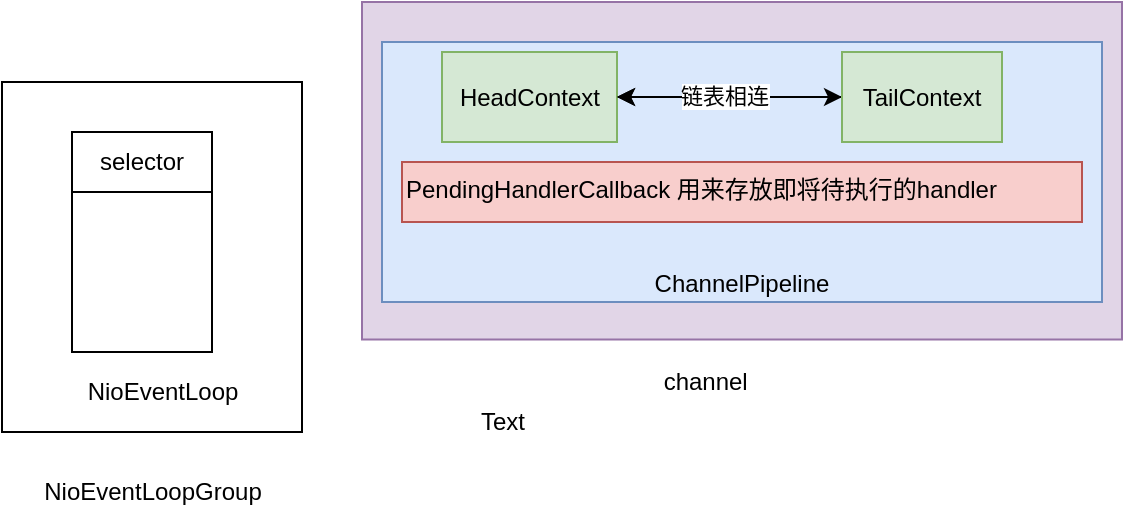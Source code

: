 <mxfile version="16.4.5" type="github" pages="3">
  <diagram id="KQZ5Qs5IoZicfJlLYItw" name="事件循环组">
    <mxGraphModel dx="2436" dy="436" grid="1" gridSize="10" guides="1" tooltips="1" connect="1" arrows="1" fold="1" page="1" pageScale="1" pageWidth="827" pageHeight="1169" math="0" shadow="0">
      <root>
        <mxCell id="0" />
        <mxCell id="1" parent="0" />
        <mxCell id="utRV1GQjZr4-50G3TJlX-1" value="" style="rounded=0;whiteSpace=wrap;html=1;fillColor=#e1d5e7;strokeColor=#9673a6;" parent="1" vertex="1">
          <mxGeometry x="-1340" y="70" width="380" height="168.75" as="geometry" />
        </mxCell>
        <mxCell id="utRV1GQjZr4-50G3TJlX-2" value="ChannelPipeline" style="rounded=0;whiteSpace=wrap;html=1;fillColor=#dae8fc;strokeColor=#6c8ebf;verticalAlign=bottom;" parent="1" vertex="1">
          <mxGeometry x="-1330" y="90" width="360" height="130" as="geometry" />
        </mxCell>
        <mxCell id="utRV1GQjZr4-50G3TJlX-3" value="" style="rounded=0;whiteSpace=wrap;html=1;" parent="1" vertex="1">
          <mxGeometry x="-1520" y="110" width="150" height="175" as="geometry" />
        </mxCell>
        <mxCell id="utRV1GQjZr4-50G3TJlX-4" value="NioEventLoopGroup" style="text;html=1;align=center;verticalAlign=middle;resizable=0;points=[];autosize=1;strokeColor=none;fillColor=none;" parent="1" vertex="1">
          <mxGeometry x="-1505" y="305" width="120" height="20" as="geometry" />
        </mxCell>
        <mxCell id="utRV1GQjZr4-50G3TJlX-5" value="" style="rounded=0;whiteSpace=wrap;html=1;" parent="1" vertex="1">
          <mxGeometry x="-1485" y="135" width="70" height="110" as="geometry" />
        </mxCell>
        <mxCell id="utRV1GQjZr4-50G3TJlX-6" value="NioEventLoop" style="text;html=1;align=center;verticalAlign=middle;resizable=0;points=[];autosize=1;strokeColor=none;fillColor=none;" parent="1" vertex="1">
          <mxGeometry x="-1485" y="255" width="90" height="20" as="geometry" />
        </mxCell>
        <mxCell id="utRV1GQjZr4-50G3TJlX-7" value="selector" style="rounded=0;whiteSpace=wrap;html=1;" parent="1" vertex="1">
          <mxGeometry x="-1485" y="135" width="70" height="30" as="geometry" />
        </mxCell>
        <mxCell id="utRV1GQjZr4-50G3TJlX-8" value="channel&amp;nbsp;" style="text;html=1;align=center;verticalAlign=middle;resizable=0;points=[];autosize=1;strokeColor=none;fillColor=none;" parent="1" vertex="1">
          <mxGeometry x="-1197.5" y="250" width="60" height="20" as="geometry" />
        </mxCell>
        <mxCell id="utRV1GQjZr4-50G3TJlX-9" value="" style="edgeStyle=orthogonalEdgeStyle;rounded=0;orthogonalLoop=1;jettySize=auto;html=1;" parent="1" source="utRV1GQjZr4-50G3TJlX-10" target="utRV1GQjZr4-50G3TJlX-14" edge="1">
          <mxGeometry relative="1" as="geometry" />
        </mxCell>
        <mxCell id="utRV1GQjZr4-50G3TJlX-10" value="HeadContext" style="rounded=0;whiteSpace=wrap;html=1;fillColor=#d5e8d4;strokeColor=#82b366;" parent="1" vertex="1">
          <mxGeometry x="-1300" y="95" width="87.5" height="45" as="geometry" />
        </mxCell>
        <mxCell id="utRV1GQjZr4-50G3TJlX-11" value="" style="edgeStyle=orthogonalEdgeStyle;rounded=0;orthogonalLoop=1;jettySize=auto;html=1;" parent="1" source="utRV1GQjZr4-50G3TJlX-14" target="utRV1GQjZr4-50G3TJlX-10" edge="1">
          <mxGeometry relative="1" as="geometry" />
        </mxCell>
        <mxCell id="utRV1GQjZr4-50G3TJlX-12" value="" style="edgeStyle=orthogonalEdgeStyle;rounded=0;orthogonalLoop=1;jettySize=auto;html=1;" parent="1" source="utRV1GQjZr4-50G3TJlX-14" target="utRV1GQjZr4-50G3TJlX-10" edge="1">
          <mxGeometry relative="1" as="geometry" />
        </mxCell>
        <mxCell id="utRV1GQjZr4-50G3TJlX-13" value="链表相连" style="edgeLabel;html=1;align=center;verticalAlign=middle;resizable=0;points=[];" parent="utRV1GQjZr4-50G3TJlX-12" vertex="1" connectable="0">
          <mxGeometry x="0.045" y="-1" relative="1" as="geometry">
            <mxPoint as="offset" />
          </mxGeometry>
        </mxCell>
        <mxCell id="utRV1GQjZr4-50G3TJlX-14" value="TailContext" style="rounded=0;whiteSpace=wrap;html=1;fillColor=#d5e8d4;strokeColor=#82b366;" parent="1" vertex="1">
          <mxGeometry x="-1100" y="95" width="80" height="45" as="geometry" />
        </mxCell>
        <mxCell id="utRV1GQjZr4-50G3TJlX-15" value="Text" style="text;html=1;align=center;verticalAlign=middle;resizable=0;points=[];autosize=1;strokeColor=none;fillColor=none;" parent="1" vertex="1">
          <mxGeometry x="-1290" y="270" width="40" height="20" as="geometry" />
        </mxCell>
        <mxCell id="utRV1GQjZr4-50G3TJlX-16" value="PendingHandlerCallback 用来存放即将待执行的handler" style="text;whiteSpace=wrap;html=1;fillColor=#f8cecc;strokeColor=#b85450;" parent="1" vertex="1">
          <mxGeometry x="-1320" y="150" width="340" height="30" as="geometry" />
        </mxCell>
      </root>
    </mxGraphModel>
  </diagram>
  <diagram id="FVYTaY-tCSLW0QCjrSNy" name="内存池">
    <mxGraphModel dx="5584" dy="4393" grid="1" gridSize="10" guides="1" tooltips="1" connect="1" arrows="1" fold="1" page="1" pageScale="1" pageWidth="827" pageHeight="1169" math="0" shadow="0">
      <root>
        <mxCell id="6sImlAcWgSunht35IepV-0" />
        <mxCell id="6sImlAcWgSunht35IepV-1" parent="6sImlAcWgSunht35IepV-0" />
        <mxCell id="6sImlAcWgSunht35IepV-2" style="edgeStyle=orthogonalEdgeStyle;rounded=0;orthogonalLoop=1;jettySize=auto;html=1;" parent="6sImlAcWgSunht35IepV-1" source="6sImlAcWgSunht35IepV-3" target="6sImlAcWgSunht35IepV-5" edge="1">
          <mxGeometry relative="1" as="geometry" />
        </mxCell>
        <mxCell id="6sImlAcWgSunht35IepV-3" value="1024KB" style="rounded=0;whiteSpace=wrap;html=1;fillColor=#e1d5e7;strokeColor=#9673a6;" parent="6sImlAcWgSunht35IepV-1" vertex="1">
          <mxGeometry x="-170" y="-860" width="180" height="70" as="geometry" />
        </mxCell>
        <mxCell id="6sImlAcWgSunht35IepV-4" style="edgeStyle=orthogonalEdgeStyle;rounded=0;orthogonalLoop=1;jettySize=auto;html=1;" parent="6sImlAcWgSunht35IepV-1" source="6sImlAcWgSunht35IepV-5" target="6sImlAcWgSunht35IepV-7" edge="1">
          <mxGeometry relative="1" as="geometry" />
        </mxCell>
        <mxCell id="6sImlAcWgSunht35IepV-5" value="512KB" style="rounded=0;whiteSpace=wrap;html=1;fillColor=#e1d5e7;strokeColor=#9673a6;" parent="6sImlAcWgSunht35IepV-1" vertex="1">
          <mxGeometry x="-230" y="-720" width="150" height="70" as="geometry" />
        </mxCell>
        <mxCell id="6sImlAcWgSunht35IepV-6" style="edgeStyle=orthogonalEdgeStyle;rounded=0;orthogonalLoop=1;jettySize=auto;html=1;entryX=0.5;entryY=0;entryDx=0;entryDy=0;" parent="6sImlAcWgSunht35IepV-1" source="6sImlAcWgSunht35IepV-7" target="6sImlAcWgSunht35IepV-9" edge="1">
          <mxGeometry relative="1" as="geometry" />
        </mxCell>
        <mxCell id="6sImlAcWgSunht35IepV-7" value="256KB" style="rounded=0;whiteSpace=wrap;html=1;fillColor=#e1d5e7;strokeColor=#9673a6;" parent="6sImlAcWgSunht35IepV-1" vertex="1">
          <mxGeometry x="-250" y="-580" width="150" height="70" as="geometry" />
        </mxCell>
        <mxCell id="6sImlAcWgSunht35IepV-8" style="edgeStyle=orthogonalEdgeStyle;rounded=0;orthogonalLoop=1;jettySize=auto;html=1;" parent="6sImlAcWgSunht35IepV-1" source="6sImlAcWgSunht35IepV-9" target="6sImlAcWgSunht35IepV-11" edge="1">
          <mxGeometry relative="1" as="geometry" />
        </mxCell>
        <mxCell id="6sImlAcWgSunht35IepV-9" value="128KB" style="rounded=0;whiteSpace=wrap;html=1;fillColor=#e1d5e7;strokeColor=#9673a6;" parent="6sImlAcWgSunht35IepV-1" vertex="1">
          <mxGeometry x="-294" y="-430" width="146" height="70" as="geometry" />
        </mxCell>
        <mxCell id="6sImlAcWgSunht35IepV-10" style="edgeStyle=orthogonalEdgeStyle;rounded=0;orthogonalLoop=1;jettySize=auto;html=1;entryX=0.5;entryY=0;entryDx=0;entryDy=0;" parent="6sImlAcWgSunht35IepV-1" source="6sImlAcWgSunht35IepV-11" target="6sImlAcWgSunht35IepV-13" edge="1">
          <mxGeometry relative="1" as="geometry" />
        </mxCell>
        <mxCell id="6sImlAcWgSunht35IepV-11" value="64KB" style="rounded=0;whiteSpace=wrap;html=1;fillColor=#e1d5e7;strokeColor=#9673a6;" parent="6sImlAcWgSunht35IepV-1" vertex="1">
          <mxGeometry x="-374" y="-270" width="140" height="70" as="geometry" />
        </mxCell>
        <mxCell id="6sImlAcWgSunht35IepV-12" style="edgeStyle=orthogonalEdgeStyle;rounded=0;orthogonalLoop=1;jettySize=auto;html=1;entryX=0.5;entryY=0;entryDx=0;entryDy=0;" parent="6sImlAcWgSunht35IepV-1" source="6sImlAcWgSunht35IepV-13" target="6sImlAcWgSunht35IepV-15" edge="1">
          <mxGeometry relative="1" as="geometry" />
        </mxCell>
        <mxCell id="6sImlAcWgSunht35IepV-13" value="32KB" style="rounded=0;whiteSpace=wrap;html=1;fillColor=#e1d5e7;strokeColor=#9673a6;" parent="6sImlAcWgSunht35IepV-1" vertex="1">
          <mxGeometry x="-450" y="-110" width="140" height="70" as="geometry" />
        </mxCell>
        <mxCell id="6sImlAcWgSunht35IepV-14" style="edgeStyle=orthogonalEdgeStyle;rounded=0;orthogonalLoop=1;jettySize=auto;html=1;entryX=0.5;entryY=0;entryDx=0;entryDy=0;" parent="6sImlAcWgSunht35IepV-1" source="6sImlAcWgSunht35IepV-15" target="6sImlAcWgSunht35IepV-16" edge="1">
          <mxGeometry relative="1" as="geometry" />
        </mxCell>
        <mxCell id="6sImlAcWgSunht35IepV-15" value="16KB" style="rounded=0;whiteSpace=wrap;html=1;fillColor=#e1d5e7;strokeColor=#9673a6;" parent="6sImlAcWgSunht35IepV-1" vertex="1">
          <mxGeometry x="-540" y="50" width="130" height="70" as="geometry" />
        </mxCell>
        <mxCell id="6sImlAcWgSunht35IepV-16" value="8KB &lt;br&gt;（8096 byte）" style="rounded=0;whiteSpace=wrap;html=1;fillColor=#e1d5e7;strokeColor=#9673a6;" parent="6sImlAcWgSunht35IepV-1" vertex="1">
          <mxGeometry x="-650" y="210" width="130" height="70" as="geometry" />
        </mxCell>
        <mxCell id="6sImlAcWgSunht35IepV-17" value="PoolArena" style="swimlane;fontStyle=0;childLayout=stackLayout;horizontal=1;startSize=26;fillColor=#d5e8d4;horizontalStack=0;resizeParent=1;resizeParentMax=0;resizeLast=0;collapsible=1;marginBottom=0;strokeColor=#82b366;" parent="6sImlAcWgSunht35IepV-1" vertex="1">
          <mxGeometry x="-430" y="1520" width="410" height="240" as="geometry" />
        </mxCell>
        <mxCell id="6sImlAcWgSunht35IepV-18" value="+ PoolSubpage&lt;T&gt;[] tinySubpagePools.  数组大小为32" style="text;strokeColor=#6c8ebf;fillColor=#dae8fc;align=left;verticalAlign=top;spacingLeft=4;spacingRight=4;overflow=hidden;rotatable=0;points=[[0,0.5],[1,0.5]];portConstraint=eastwest;" parent="6sImlAcWgSunht35IepV-17" vertex="1">
          <mxGeometry y="26" width="410" height="32" as="geometry" />
        </mxCell>
        <mxCell id="6sImlAcWgSunht35IepV-19" value="+ PoolSubpage&lt;T&gt;[] smallSubpagePools。数组大小为 4 " style="text;strokeColor=#6c8ebf;fillColor=#dae8fc;align=left;verticalAlign=top;spacingLeft=4;spacingRight=4;overflow=hidden;rotatable=0;points=[[0,0.5],[1,0.5]];portConstraint=eastwest;" parent="6sImlAcWgSunht35IepV-17" vertex="1">
          <mxGeometry y="58" width="410" height="26" as="geometry" />
        </mxCell>
        <mxCell id="6sImlAcWgSunht35IepV-20" value="+ PoolChunkList&lt;T&gt; q100" style="text;strokeColor=#9673a6;fillColor=#e1d5e7;align=left;verticalAlign=top;spacingLeft=4;spacingRight=4;overflow=hidden;rotatable=0;points=[[0,0.5],[1,0.5]];portConstraint=eastwest;" parent="6sImlAcWgSunht35IepV-17" vertex="1">
          <mxGeometry y="84" width="410" height="26" as="geometry" />
        </mxCell>
        <mxCell id="6sImlAcWgSunht35IepV-21" value="+ PoolChunkList&lt;T&gt; q075" style="text;strokeColor=#9673a6;fillColor=#e1d5e7;align=left;verticalAlign=top;spacingLeft=4;spacingRight=4;overflow=hidden;rotatable=0;points=[[0,0.5],[1,0.5]];portConstraint=eastwest;" parent="6sImlAcWgSunht35IepV-17" vertex="1">
          <mxGeometry y="110" width="410" height="26" as="geometry" />
        </mxCell>
        <mxCell id="6sImlAcWgSunht35IepV-22" value="+ PoolChunkList&lt;T&gt; q050" style="text;strokeColor=#9673a6;fillColor=#e1d5e7;align=left;verticalAlign=top;spacingLeft=4;spacingRight=4;overflow=hidden;rotatable=0;points=[[0,0.5],[1,0.5]];portConstraint=eastwest;" parent="6sImlAcWgSunht35IepV-17" vertex="1">
          <mxGeometry y="136" width="410" height="26" as="geometry" />
        </mxCell>
        <mxCell id="6sImlAcWgSunht35IepV-23" value="+ PoolChunkList&lt;T&gt; q025" style="text;strokeColor=#9673a6;fillColor=#e1d5e7;align=left;verticalAlign=top;spacingLeft=4;spacingRight=4;overflow=hidden;rotatable=0;points=[[0,0.5],[1,0.5]];portConstraint=eastwest;" parent="6sImlAcWgSunht35IepV-17" vertex="1">
          <mxGeometry y="162" width="410" height="26" as="geometry" />
        </mxCell>
        <mxCell id="6sImlAcWgSunht35IepV-24" value="+ PoolChunkList&lt;T&gt; q00" style="text;strokeColor=#9673a6;fillColor=#e1d5e7;align=left;verticalAlign=top;spacingLeft=4;spacingRight=4;overflow=hidden;rotatable=0;points=[[0,0.5],[1,0.5]];portConstraint=eastwest;" parent="6sImlAcWgSunht35IepV-17" vertex="1">
          <mxGeometry y="188" width="410" height="26" as="geometry" />
        </mxCell>
        <mxCell id="6sImlAcWgSunht35IepV-25" value="+ PoolChunkList&lt;T&gt; qinit" style="text;strokeColor=#9673a6;fillColor=#e1d5e7;align=left;verticalAlign=top;spacingLeft=4;spacingRight=4;overflow=hidden;rotatable=0;points=[[0,0.5],[1,0.5]];portConstraint=eastwest;" parent="6sImlAcWgSunht35IepV-17" vertex="1">
          <mxGeometry y="214" width="410" height="26" as="geometry" />
        </mxCell>
        <mxCell id="6sImlAcWgSunht35IepV-26" value="PoolSubpage" style="swimlane;fontStyle=0;childLayout=stackLayout;horizontal=1;startSize=26;fillColor=#e1d5e7;horizontalStack=0;resizeParent=1;resizeParentMax=0;resizeLast=0;collapsible=1;marginBottom=0;strokeColor=#9673a6;" parent="6sImlAcWgSunht35IepV-1" vertex="1">
          <mxGeometry x="100" y="1468" width="410" height="52" as="geometry" />
        </mxCell>
        <mxCell id="6sImlAcWgSunht35IepV-27" value="+ field: type" style="text;strokeColor=none;fillColor=none;align=left;verticalAlign=top;spacingLeft=4;spacingRight=4;overflow=hidden;rotatable=0;points=[[0,0.5],[1,0.5]];portConstraint=eastwest;" parent="6sImlAcWgSunht35IepV-26" vertex="1">
          <mxGeometry y="26" width="410" height="26" as="geometry" />
        </mxCell>
        <mxCell id="6sImlAcWgSunht35IepV-28" value="PoolThreadCache" style="swimlane;fontStyle=0;childLayout=stackLayout;horizontal=1;startSize=26;fillColor=#d5e8d4;horizontalStack=0;resizeParent=1;resizeParentMax=0;resizeLast=0;collapsible=1;marginBottom=0;strokeColor=#82b366;" parent="6sImlAcWgSunht35IepV-1" vertex="1">
          <mxGeometry x="-426" y="2060" width="410" height="136" as="geometry">
            <mxRectangle x="-374" y="1840" width="130" height="26" as="alternateBounds" />
          </mxGeometry>
        </mxCell>
        <mxCell id="6sImlAcWgSunht35IepV-29" value="+ PoolArena&lt;byte[]&gt; arena" style="text;strokeColor=#9673a6;fillColor=#e1d5e7;align=left;verticalAlign=top;spacingLeft=4;spacingRight=4;overflow=hidden;rotatable=0;points=[[0,0.5],[1,0.5]];portConstraint=eastwest;" parent="6sImlAcWgSunht35IepV-28" vertex="1">
          <mxGeometry y="26" width="410" height="32" as="geometry" />
        </mxCell>
        <mxCell id="6sImlAcWgSunht35IepV-30" value="+ MemoryRegionCache&lt;byte[]&gt;[] tinySubPageHeapCaches。32个 " style="text;strokeColor=#9673a6;fillColor=#e1d5e7;align=left;verticalAlign=top;spacingLeft=4;spacingRight=4;overflow=hidden;rotatable=0;points=[[0,0.5],[1,0.5]];portConstraint=eastwest;" parent="6sImlAcWgSunht35IepV-28" vertex="1">
          <mxGeometry y="58" width="410" height="26" as="geometry" />
        </mxCell>
        <mxCell id="6sImlAcWgSunht35IepV-31" value="+ MemoryRegionCache&lt;byte[]&gt;[] smallSubPageHeapCaches" style="text;strokeColor=#9673a6;fillColor=#e1d5e7;align=left;verticalAlign=top;spacingLeft=4;spacingRight=4;overflow=hidden;rotatable=0;points=[[0,0.5],[1,0.5]];portConstraint=eastwest;" parent="6sImlAcWgSunht35IepV-28" vertex="1">
          <mxGeometry y="84" width="410" height="26" as="geometry" />
        </mxCell>
        <mxCell id="6sImlAcWgSunht35IepV-32" value="+ MemoryRegionCache&lt;byte[]&gt;[] normalHeapCaches  每个8KB，有3个" style="text;strokeColor=#9673a6;fillColor=#e1d5e7;align=left;verticalAlign=top;spacingLeft=4;spacingRight=4;overflow=hidden;rotatable=0;points=[[0,0.5],[1,0.5]];portConstraint=eastwest;" parent="6sImlAcWgSunht35IepV-28" vertex="1">
          <mxGeometry y="110" width="410" height="26" as="geometry" />
        </mxCell>
        <mxCell id="6sImlAcWgSunht35IepV-33" style="edgeStyle=orthogonalEdgeStyle;rounded=0;orthogonalLoop=1;jettySize=auto;html=1;entryX=0.002;entryY=0.12;entryDx=0;entryDy=0;entryPerimeter=0;" parent="6sImlAcWgSunht35IepV-1" source="6sImlAcWgSunht35IepV-18" target="6sImlAcWgSunht35IepV-26" edge="1">
          <mxGeometry relative="1" as="geometry" />
        </mxCell>
        <mxCell id="6sImlAcWgSunht35IepV-34" value="PoolChunk" style="swimlane;fontStyle=0;childLayout=stackLayout;horizontal=1;startSize=26;fillColor=#f8cecc;horizontalStack=0;resizeParent=1;resizeParentMax=0;resizeLast=0;collapsible=1;marginBottom=0;strokeColor=#b85450;" parent="6sImlAcWgSunht35IepV-1" vertex="1">
          <mxGeometry x="110" y="1910" width="474" height="278" as="geometry">
            <mxRectangle x="-374" y="1840" width="130" height="26" as="alternateBounds" />
          </mxGeometry>
        </mxCell>
        <mxCell id="6sImlAcWgSunht35IepV-35" value="+ final T memory ： &#xa;实际的内存。如果是堆外内存，T 为 long；如果是堆内内存，T 为 byte[]" style="text;strokeColor=#d79b00;fillColor=#ffe6cc;align=left;verticalAlign=top;spacingLeft=4;spacingRight=4;overflow=hidden;rotatable=0;points=[[0,0.5],[1,0.5]];portConstraint=eastwest;" parent="6sImlAcWgSunht35IepV-34" vertex="1">
          <mxGeometry y="26" width="474" height="44" as="geometry" />
        </mxCell>
        <mxCell id="6sImlAcWgSunht35IepV-36" value="+ private final byte[] memoryMap;； &#xa;初始化为chunk中二叉树中每个8kb的节点所在的深度.&#xa;如果i的其中一个子节点被分配了，则该memoryMap[i] +=1;&#xa;如果i的两个子节点都被分配了，则memoryMap[i] +=2&#xa;" style="text;strokeColor=#d79b00;fillColor=#ffe6cc;align=left;verticalAlign=top;spacingLeft=4;spacingRight=4;overflow=hidden;rotatable=0;points=[[0,0.5],[1,0.5]];portConstraint=eastwest;" parent="6sImlAcWgSunht35IepV-34" vertex="1">
          <mxGeometry y="70" width="474" height="80" as="geometry" />
        </mxCell>
        <mxCell id="6sImlAcWgSunht35IepV-37" value="+ private final byte[] depthMap;   记录是chunk中二叉树中每个8kb的节点所在的深度" style="text;strokeColor=#d79b00;fillColor=#ffe6cc;align=left;verticalAlign=top;spacingLeft=4;spacingRight=4;overflow=hidden;rotatable=0;points=[[0,0.5],[1,0.5]];portConstraint=eastwest;" parent="6sImlAcWgSunht35IepV-34" vertex="1">
          <mxGeometry y="150" width="474" height="26" as="geometry" />
        </mxCell>
        <mxCell id="6sImlAcWgSunht35IepV-38" value="+ private final int maxSubpageAllocs = 2048&#xa;一个16M的chunk可以分割成多少个8KB" style="text;strokeColor=#d79b00;fillColor=#ffe6cc;align=left;verticalAlign=top;spacingLeft=4;spacingRight=4;overflow=hidden;rotatable=0;points=[[0,0.5],[1,0.5]];portConstraint=eastwest;" parent="6sImlAcWgSunht35IepV-34" vertex="1">
          <mxGeometry y="176" width="474" height="44" as="geometry" />
        </mxCell>
        <mxCell id="6sImlAcWgSunht35IepV-39" value="+ private final PoolSubpage&lt;T&gt;[] subpage：指的是叶子结点的8KB的2048个节点" style="text;strokeColor=#d79b00;fillColor=#ffe6cc;align=left;verticalAlign=top;spacingLeft=4;spacingRight=4;overflow=hidden;rotatable=0;points=[[0,0.5],[1,0.5]];portConstraint=eastwest;" parent="6sImlAcWgSunht35IepV-34" vertex="1">
          <mxGeometry y="220" width="474" height="58" as="geometry" />
        </mxCell>
        <mxCell id="6sImlAcWgSunht35IepV-40" style="edgeStyle=orthogonalEdgeStyle;rounded=0;orthogonalLoop=1;jettySize=auto;html=1;" parent="6sImlAcWgSunht35IepV-1" source="6sImlAcWgSunht35IepV-41" target="6sImlAcWgSunht35IepV-3" edge="1">
          <mxGeometry relative="1" as="geometry" />
        </mxCell>
        <mxCell id="6sImlAcWgSunht35IepV-41" value="2048KB" style="rounded=0;whiteSpace=wrap;html=1;fillColor=#e1d5e7;strokeColor=#9673a6;" parent="6sImlAcWgSunht35IepV-1" vertex="1">
          <mxGeometry x="-80" y="-1020" width="234" height="70" as="geometry" />
        </mxCell>
        <mxCell id="6sImlAcWgSunht35IepV-42" value="netty申请的占用的总大小" style="text;html=1;align=center;verticalAlign=middle;resizable=0;points=[];autosize=1;strokeColor=none;fillColor=none;" parent="6sImlAcWgSunht35IepV-1" vertex="1">
          <mxGeometry x="-114" y="-1432.5" width="150" height="20" as="geometry" />
        </mxCell>
        <mxCell id="6sImlAcWgSunht35IepV-43" value="defaultPageSize" style="text;html=1;align=center;verticalAlign=middle;resizable=0;points=[];autosize=1;strokeColor=none;fillColor=none;" parent="6sImlAcWgSunht35IepV-1" vertex="1">
          <mxGeometry x="-820" y="235" width="100" height="20" as="geometry" />
        </mxCell>
        <mxCell id="6sImlAcWgSunht35IepV-44" value="1" style="shape=step;perimeter=stepPerimeter;whiteSpace=wrap;html=1;fixedSize=1;" parent="6sImlAcWgSunht35IepV-1" vertex="1">
          <mxGeometry x="-1000" y="70" width="140" height="30" as="geometry" />
        </mxCell>
        <mxCell id="6sImlAcWgSunht35IepV-45" value="2" style="shape=step;perimeter=stepPerimeter;whiteSpace=wrap;html=1;fixedSize=1;" parent="6sImlAcWgSunht35IepV-1" vertex="1">
          <mxGeometry x="-995" y="-120" width="140" height="30" as="geometry" />
        </mxCell>
        <mxCell id="6sImlAcWgSunht35IepV-46" value="3" style="shape=step;perimeter=stepPerimeter;whiteSpace=wrap;html=1;fixedSize=1;" parent="6sImlAcWgSunht35IepV-1" vertex="1">
          <mxGeometry x="-1000" y="-280" width="140" height="30" as="geometry" />
        </mxCell>
        <mxCell id="6sImlAcWgSunht35IepV-47" value="4" style="shape=step;perimeter=stepPerimeter;whiteSpace=wrap;html=1;fixedSize=1;" parent="6sImlAcWgSunht35IepV-1" vertex="1">
          <mxGeometry x="-995" y="-450" width="140" height="30" as="geometry" />
        </mxCell>
        <mxCell id="6sImlAcWgSunht35IepV-48" value="5" style="shape=step;perimeter=stepPerimeter;whiteSpace=wrap;html=1;fixedSize=1;" parent="6sImlAcWgSunht35IepV-1" vertex="1">
          <mxGeometry x="-995" y="-610" width="140" height="30" as="geometry" />
        </mxCell>
        <mxCell id="6sImlAcWgSunht35IepV-49" value="6" style="shape=step;perimeter=stepPerimeter;whiteSpace=wrap;html=1;fixedSize=1;" parent="6sImlAcWgSunht35IepV-1" vertex="1">
          <mxGeometry x="-995" y="-750" width="140" height="30" as="geometry" />
        </mxCell>
        <mxCell id="6sImlAcWgSunht35IepV-50" value="7&lt;span style=&quot;color: rgba(0 , 0 , 0 , 0) ; font-family: monospace ; font-size: 0px&quot;&gt;%3CmxGraphModel%3E%3Croot%3E%3CmxCell%20id%3D%220%22%2F%3E%3CmxCell%20id%3D%221%22%20parent%3D%220%22%2F%3E%3CmxCell%20id%3D%222%22%20value%3D%226%22%20style%3D%22shape%3Dstep%3Bperimeter%3DstepPerimeter%3BwhiteSpace%3Dwrap%3Bhtml%3D1%3BfixedSize%3D1%3B%22%20vertex%3D%221%22%20parent%3D%221%22%3E%3CmxGeometry%20x%3D%22205%22%20y%3D%22-560%22%20width%3D%22140%22%20height%3D%2230%22%20as%3D%22geometry%22%2F%3E%3C%2FmxCell%3E%3C%2Froot%3E%3C%2FmxGraphModel%3E&lt;/span&gt;" style="shape=step;perimeter=stepPerimeter;whiteSpace=wrap;html=1;fixedSize=1;" parent="6sImlAcWgSunht35IepV-1" vertex="1">
          <mxGeometry x="-995" y="-890" width="140" height="30" as="geometry" />
        </mxCell>
        <mxCell id="6sImlAcWgSunht35IepV-51" value="8" style="shape=step;perimeter=stepPerimeter;whiteSpace=wrap;html=1;fixedSize=1;" parent="6sImlAcWgSunht35IepV-1" vertex="1">
          <mxGeometry x="-995" y="-1040" width="140" height="30" as="geometry" />
        </mxCell>
        <mxCell id="6sImlAcWgSunht35IepV-52" value="9" style="shape=step;perimeter=stepPerimeter;whiteSpace=wrap;html=1;fixedSize=1;" parent="6sImlAcWgSunht35IepV-1" vertex="1">
          <mxGeometry x="-980" y="-1190" width="140" height="30" as="geometry" />
        </mxCell>
        <mxCell id="6sImlAcWgSunht35IepV-53" style="edgeStyle=orthogonalEdgeStyle;rounded=0;orthogonalLoop=1;jettySize=auto;html=1;entryX=0.5;entryY=0;entryDx=0;entryDy=0;" parent="6sImlAcWgSunht35IepV-1" source="6sImlAcWgSunht35IepV-54" target="6sImlAcWgSunht35IepV-41" edge="1">
          <mxGeometry relative="1" as="geometry" />
        </mxCell>
        <mxCell id="6sImlAcWgSunht35IepV-54" value="4096KB" style="rounded=0;whiteSpace=wrap;html=1;fillColor=#e1d5e7;strokeColor=#9673a6;" parent="6sImlAcWgSunht35IepV-1" vertex="1">
          <mxGeometry x="30" y="-1150" width="234" height="70" as="geometry" />
        </mxCell>
        <mxCell id="6sImlAcWgSunht35IepV-55" value="10" style="shape=step;perimeter=stepPerimeter;whiteSpace=wrap;html=1;fixedSize=1;" parent="6sImlAcWgSunht35IepV-1" vertex="1">
          <mxGeometry x="-980" y="-1300" width="140" height="30" as="geometry" />
        </mxCell>
        <mxCell id="6sImlAcWgSunht35IepV-56" style="edgeStyle=orthogonalEdgeStyle;rounded=0;orthogonalLoop=1;jettySize=auto;html=1;entryX=0.5;entryY=0;entryDx=0;entryDy=0;" parent="6sImlAcWgSunht35IepV-1" source="6sImlAcWgSunht35IepV-57" target="6sImlAcWgSunht35IepV-54" edge="1">
          <mxGeometry relative="1" as="geometry" />
        </mxCell>
        <mxCell id="6sImlAcWgSunht35IepV-57" value="8192KB" style="rounded=0;whiteSpace=wrap;html=1;fillColor=#e1d5e7;strokeColor=#9673a6;" parent="6sImlAcWgSunht35IepV-1" vertex="1">
          <mxGeometry x="90" y="-1290" width="234" height="70" as="geometry" />
        </mxCell>
        <mxCell id="6sImlAcWgSunht35IepV-58" value="11" style="shape=step;perimeter=stepPerimeter;whiteSpace=wrap;html=1;fixedSize=1;" parent="6sImlAcWgSunht35IepV-1" vertex="1">
          <mxGeometry x="-980" y="-1427.5" width="140" height="30" as="geometry" />
        </mxCell>
        <mxCell id="6sImlAcWgSunht35IepV-59" value="一个默认chunk的大小" style="text;html=1;align=center;verticalAlign=middle;resizable=0;points=[];autosize=1;strokeColor=none;fillColor=none;" parent="6sImlAcWgSunht35IepV-1" vertex="1">
          <mxGeometry x="-114" y="-1397.5" width="130" height="20" as="geometry" />
        </mxCell>
        <mxCell id="6sImlAcWgSunht35IepV-60" style="edgeStyle=orthogonalEdgeStyle;rounded=0;orthogonalLoop=1;jettySize=auto;html=1;entryX=0.5;entryY=0;entryDx=0;entryDy=0;" parent="6sImlAcWgSunht35IepV-1" source="6sImlAcWgSunht35IepV-61" target="6sImlAcWgSunht35IepV-57" edge="1">
          <mxGeometry relative="1" as="geometry" />
        </mxCell>
        <mxCell id="6sImlAcWgSunht35IepV-61" value="16MB" style="rounded=0;whiteSpace=wrap;html=1;fillColor=#e1d5e7;strokeColor=#9673a6;" parent="6sImlAcWgSunht35IepV-1" vertex="1">
          <mxGeometry x="180" y="-1440" width="234" height="70" as="geometry" />
        </mxCell>
        <mxCell id="6sImlAcWgSunht35IepV-62" value="&lt;div&gt;tinyCacheSize = 512&lt;/div&gt;&lt;div&gt;smallCacheSize = 256&lt;/div&gt;&lt;div&gt;normalCacheSize = 64&lt;/div&gt;" style="text;html=1;align=center;verticalAlign=middle;resizable=0;points=[];autosize=1;strokeColor=none;fillColor=none;" parent="6sImlAcWgSunht35IepV-1" vertex="1">
          <mxGeometry x="-650" y="360" width="140" height="50" as="geometry" />
        </mxCell>
        <mxCell id="6sImlAcWgSunht35IepV-63" style="edgeStyle=orthogonalEdgeStyle;rounded=0;orthogonalLoop=1;jettySize=auto;html=1;entryX=0.5;entryY=0;entryDx=0;entryDy=0;" parent="6sImlAcWgSunht35IepV-1" source="6sImlAcWgSunht35IepV-64" target="6sImlAcWgSunht35IepV-34" edge="1">
          <mxGeometry relative="1" as="geometry" />
        </mxCell>
        <mxCell id="6sImlAcWgSunht35IepV-64" value="实际存数据的地方" style="text;html=1;align=center;verticalAlign=middle;resizable=0;points=[];autosize=1;strokeColor=none;fillColor=none;" parent="6sImlAcWgSunht35IepV-1" vertex="1">
          <mxGeometry x="292" y="1870" width="110" height="20" as="geometry" />
        </mxCell>
        <mxCell id="6sImlAcWgSunht35IepV-65" style="edgeStyle=orthogonalEdgeStyle;rounded=0;orthogonalLoop=1;jettySize=auto;html=1;entryX=1;entryY=0.5;entryDx=0;entryDy=0;" parent="6sImlAcWgSunht35IepV-1" source="6sImlAcWgSunht35IepV-66" target="6sImlAcWgSunht35IepV-61" edge="1">
          <mxGeometry relative="1" as="geometry" />
        </mxCell>
        <mxCell id="6sImlAcWgSunht35IepV-66" value="&lt;span style=&quot;text-align: left&quot;&gt;memoryMap【1】&lt;/span&gt;" style="text;html=1;align=center;verticalAlign=middle;resizable=0;points=[];autosize=1;strokeColor=none;fillColor=none;" parent="6sImlAcWgSunht35IepV-1" vertex="1">
          <mxGeometry x="595" y="-1470" width="110" height="20" as="geometry" />
        </mxCell>
        <mxCell id="6sImlAcWgSunht35IepV-67" style="edgeStyle=orthogonalEdgeStyle;rounded=0;orthogonalLoop=1;jettySize=auto;html=1;entryX=1;entryY=0.5;entryDx=0;entryDy=0;" parent="6sImlAcWgSunht35IepV-1" source="6sImlAcWgSunht35IepV-68" target="6sImlAcWgSunht35IepV-57" edge="1">
          <mxGeometry relative="1" as="geometry" />
        </mxCell>
        <mxCell id="6sImlAcWgSunht35IepV-68" value="&lt;span style=&quot;text-align: left&quot;&gt;memoryMap【2】&lt;/span&gt;" style="text;html=1;align=center;verticalAlign=middle;resizable=0;points=[];autosize=1;strokeColor=none;fillColor=none;" parent="6sImlAcWgSunht35IepV-1" vertex="1">
          <mxGeometry x="595" y="-1360" width="110" height="20" as="geometry" />
        </mxCell>
        <mxCell id="6sImlAcWgSunht35IepV-69" style="edgeStyle=orthogonalEdgeStyle;rounded=0;orthogonalLoop=1;jettySize=auto;html=1;entryX=0;entryY=0.5;entryDx=0;entryDy=0;" parent="6sImlAcWgSunht35IepV-1" source="6sImlAcWgSunht35IepV-71" target="6sImlAcWgSunht35IepV-11" edge="1">
          <mxGeometry relative="1" as="geometry" />
        </mxCell>
        <mxCell id="6sImlAcWgSunht35IepV-70" style="edgeStyle=orthogonalEdgeStyle;rounded=0;orthogonalLoop=1;jettySize=auto;html=1;entryX=0;entryY=0.5;entryDx=0;entryDy=0;" parent="6sImlAcWgSunht35IepV-1" source="6sImlAcWgSunht35IepV-71" target="6sImlAcWgSunht35IepV-9" edge="1">
          <mxGeometry relative="1" as="geometry">
            <Array as="points">
              <mxPoint x="-605" y="-395" />
            </Array>
          </mxGeometry>
        </mxCell>
        <mxCell id="6sImlAcWgSunht35IepV-71" value="PoolSubpage" style="text;html=1;align=center;verticalAlign=middle;resizable=0;points=[];autosize=1;strokeColor=none;fillColor=none;" parent="6sImlAcWgSunht35IepV-1" vertex="1">
          <mxGeometry x="-650" y="-190" width="90" height="20" as="geometry" />
        </mxCell>
        <mxCell id="6sImlAcWgSunht35IepV-72" style="edgeStyle=orthogonalEdgeStyle;rounded=0;orthogonalLoop=1;jettySize=auto;html=1;entryX=1;entryY=0.25;entryDx=0;entryDy=0;exitX=0;exitY=0.25;exitDx=0;exitDy=0;" parent="6sImlAcWgSunht35IepV-1" source="6sImlAcWgSunht35IepV-73" target="6sImlAcWgSunht35IepV-76" edge="1">
          <mxGeometry relative="1" as="geometry" />
        </mxCell>
        <mxCell id="6sImlAcWgSunht35IepV-73" value="q100" style="rounded=0;whiteSpace=wrap;html=1;fillColor=#e1d5e7;strokeColor=#9673a6;" parent="6sImlAcWgSunht35IepV-1" vertex="1">
          <mxGeometry x="-50" y="1860" width="66" height="60" as="geometry" />
        </mxCell>
        <mxCell id="6sImlAcWgSunht35IepV-74" style="edgeStyle=orthogonalEdgeStyle;rounded=0;orthogonalLoop=1;jettySize=auto;html=1;entryX=0;entryY=0.75;entryDx=0;entryDy=0;exitX=1;exitY=0.75;exitDx=0;exitDy=0;" parent="6sImlAcWgSunht35IepV-1" source="6sImlAcWgSunht35IepV-76" target="6sImlAcWgSunht35IepV-73" edge="1">
          <mxGeometry relative="1" as="geometry" />
        </mxCell>
        <mxCell id="6sImlAcWgSunht35IepV-75" style="edgeStyle=orthogonalEdgeStyle;rounded=0;orthogonalLoop=1;jettySize=auto;html=1;entryX=1;entryY=0.25;entryDx=0;entryDy=0;exitX=0;exitY=0.25;exitDx=0;exitDy=0;" parent="6sImlAcWgSunht35IepV-1" source="6sImlAcWgSunht35IepV-76" target="6sImlAcWgSunht35IepV-79" edge="1">
          <mxGeometry relative="1" as="geometry" />
        </mxCell>
        <mxCell id="6sImlAcWgSunht35IepV-76" value="q075" style="rounded=0;whiteSpace=wrap;html=1;fillColor=#e1d5e7;strokeColor=#9673a6;" parent="6sImlAcWgSunht35IepV-1" vertex="1">
          <mxGeometry x="-170" y="1860" width="66" height="60" as="geometry" />
        </mxCell>
        <mxCell id="6sImlAcWgSunht35IepV-77" style="edgeStyle=orthogonalEdgeStyle;rounded=0;orthogonalLoop=1;jettySize=auto;html=1;entryX=0;entryY=0.75;entryDx=0;entryDy=0;exitX=1;exitY=0.75;exitDx=0;exitDy=0;" parent="6sImlAcWgSunht35IepV-1" source="6sImlAcWgSunht35IepV-79" target="6sImlAcWgSunht35IepV-76" edge="1">
          <mxGeometry relative="1" as="geometry" />
        </mxCell>
        <mxCell id="6sImlAcWgSunht35IepV-78" style="edgeStyle=orthogonalEdgeStyle;rounded=0;orthogonalLoop=1;jettySize=auto;html=1;entryX=1;entryY=0.25;entryDx=0;entryDy=0;exitX=0;exitY=0.25;exitDx=0;exitDy=0;" parent="6sImlAcWgSunht35IepV-1" source="6sImlAcWgSunht35IepV-79" target="6sImlAcWgSunht35IepV-82" edge="1">
          <mxGeometry relative="1" as="geometry" />
        </mxCell>
        <mxCell id="6sImlAcWgSunht35IepV-79" value="q050" style="rounded=0;whiteSpace=wrap;html=1;fillColor=#e1d5e7;strokeColor=#9673a6;" parent="6sImlAcWgSunht35IepV-1" vertex="1">
          <mxGeometry x="-296" y="1860" width="66" height="60" as="geometry" />
        </mxCell>
        <mxCell id="6sImlAcWgSunht35IepV-80" style="edgeStyle=orthogonalEdgeStyle;rounded=0;orthogonalLoop=1;jettySize=auto;html=1;entryX=0;entryY=0.75;entryDx=0;entryDy=0;exitX=1;exitY=0.75;exitDx=0;exitDy=0;" parent="6sImlAcWgSunht35IepV-1" source="6sImlAcWgSunht35IepV-82" target="6sImlAcWgSunht35IepV-79" edge="1">
          <mxGeometry relative="1" as="geometry" />
        </mxCell>
        <mxCell id="6sImlAcWgSunht35IepV-81" style="edgeStyle=orthogonalEdgeStyle;rounded=0;orthogonalLoop=1;jettySize=auto;html=1;entryX=1;entryY=0.25;entryDx=0;entryDy=0;exitX=0;exitY=0.25;exitDx=0;exitDy=0;" parent="6sImlAcWgSunht35IepV-1" source="6sImlAcWgSunht35IepV-82" target="6sImlAcWgSunht35IepV-85" edge="1">
          <mxGeometry relative="1" as="geometry" />
        </mxCell>
        <mxCell id="6sImlAcWgSunht35IepV-82" value="q025" style="rounded=0;whiteSpace=wrap;html=1;fillColor=#e1d5e7;strokeColor=#9673a6;" parent="6sImlAcWgSunht35IepV-1" vertex="1">
          <mxGeometry x="-413" y="1860" width="66" height="60" as="geometry" />
        </mxCell>
        <mxCell id="6sImlAcWgSunht35IepV-83" style="edgeStyle=orthogonalEdgeStyle;rounded=0;orthogonalLoop=1;jettySize=auto;html=1;entryX=0;entryY=0.75;entryDx=0;entryDy=0;exitX=1;exitY=0.75;exitDx=0;exitDy=0;" parent="6sImlAcWgSunht35IepV-1" source="6sImlAcWgSunht35IepV-85" target="6sImlAcWgSunht35IepV-82" edge="1">
          <mxGeometry relative="1" as="geometry" />
        </mxCell>
        <mxCell id="6sImlAcWgSunht35IepV-84" value="prev" style="edgeStyle=orthogonalEdgeStyle;rounded=0;orthogonalLoop=1;jettySize=auto;html=1;entryX=1;entryY=0.25;entryDx=0;entryDy=0;exitX=0;exitY=0.25;exitDx=0;exitDy=0;" parent="6sImlAcWgSunht35IepV-1" source="6sImlAcWgSunht35IepV-85" target="6sImlAcWgSunht35IepV-88" edge="1">
          <mxGeometry relative="1" as="geometry" />
        </mxCell>
        <mxCell id="6sImlAcWgSunht35IepV-85" value="q000" style="rounded=0;whiteSpace=wrap;html=1;fillColor=#e1d5e7;strokeColor=#9673a6;" parent="6sImlAcWgSunht35IepV-1" vertex="1">
          <mxGeometry x="-530" y="1860" width="66" height="60" as="geometry" />
        </mxCell>
        <mxCell id="6sImlAcWgSunht35IepV-86" style="edgeStyle=orthogonalEdgeStyle;rounded=0;orthogonalLoop=1;jettySize=auto;html=1;entryX=0;entryY=0.75;entryDx=0;entryDy=0;exitX=1;exitY=0.75;exitDx=0;exitDy=0;" parent="6sImlAcWgSunht35IepV-1" source="6sImlAcWgSunht35IepV-88" target="6sImlAcWgSunht35IepV-85" edge="1">
          <mxGeometry relative="1" as="geometry" />
        </mxCell>
        <mxCell id="6sImlAcWgSunht35IepV-87" value="next" style="edgeLabel;html=1;align=center;verticalAlign=middle;resizable=0;points=[];" parent="6sImlAcWgSunht35IepV-86" vertex="1" connectable="0">
          <mxGeometry x="-0.259" y="2" relative="1" as="geometry">
            <mxPoint as="offset" />
          </mxGeometry>
        </mxCell>
        <mxCell id="6sImlAcWgSunht35IepV-88" value="qinit" style="rounded=0;whiteSpace=wrap;html=1;fillColor=#e1d5e7;strokeColor=#9673a6;" parent="6sImlAcWgSunht35IepV-1" vertex="1">
          <mxGeometry x="-650" y="1860" width="66" height="60" as="geometry" />
        </mxCell>
        <mxCell id="6sImlAcWgSunht35IepV-89" value="prev" style="edgeStyle=orthogonalEdgeStyle;rounded=0;orthogonalLoop=1;jettySize=auto;html=1;entryX=0;entryY=0.75;entryDx=0;entryDy=0;" parent="6sImlAcWgSunht35IepV-1" source="6sImlAcWgSunht35IepV-88" target="6sImlAcWgSunht35IepV-88" edge="1">
          <mxGeometry relative="1" as="geometry">
            <Array as="points">
              <mxPoint x="-690" y="1880" />
              <mxPoint x="-690" y="1905" />
            </Array>
          </mxGeometry>
        </mxCell>
        <mxCell id="6sImlAcWgSunht35IepV-90" style="edgeStyle=orthogonalEdgeStyle;rounded=0;orthogonalLoop=1;jettySize=auto;html=1;" parent="6sImlAcWgSunht35IepV-1" source="6sImlAcWgSunht35IepV-91" target="6sImlAcWgSunht35IepV-28" edge="1">
          <mxGeometry relative="1" as="geometry" />
        </mxCell>
        <mxCell id="6sImlAcWgSunht35IepV-91" value="每个请求的线程持有的变量" style="text;html=1;strokeColor=none;fillColor=none;align=center;verticalAlign=middle;whiteSpace=wrap;rounded=0;" parent="6sImlAcWgSunht35IepV-1" vertex="1">
          <mxGeometry x="-331" y="1990" width="220" height="30" as="geometry" />
        </mxCell>
        <mxCell id="6sImlAcWgSunht35IepV-92" value="&lt;span&gt;PoolSubpage&lt;/span&gt;" style="rounded=0;whiteSpace=wrap;html=1;fillColor=#dae8fc;strokeColor=#6c8ebf;" parent="6sImlAcWgSunht35IepV-1" vertex="1">
          <mxGeometry x="130" y="1580" width="96" height="60" as="geometry" />
        </mxCell>
        <mxCell id="6sImlAcWgSunht35IepV-93" value="&lt;span&gt;PoolSubpage&lt;/span&gt;" style="rounded=0;whiteSpace=wrap;html=1;fillColor=#dae8fc;strokeColor=#6c8ebf;" parent="6sImlAcWgSunht35IepV-1" vertex="1">
          <mxGeometry x="292" y="1580" width="96" height="60" as="geometry" />
        </mxCell>
        <mxCell id="6sImlAcWgSunht35IepV-94" value="初始化时都指向next和prev都指向自己&lt;br&gt;&lt;br&gt;在分配chunk时，新的poolsubpage" style="text;html=1;align=center;verticalAlign=middle;resizable=0;points=[];autosize=1;strokeColor=none;fillColor=none;" parent="6sImlAcWgSunht35IepV-1" vertex="1">
          <mxGeometry x="154" y="1645" width="220" height="50" as="geometry" />
        </mxCell>
      </root>
    </mxGraphModel>
  </diagram>
  <diagram id="EFslO34sW9hA98KUUtgi" name="FastThreadLocal">
    <mxGraphModel dx="920" dy="513" grid="1" gridSize="10" guides="1" tooltips="1" connect="1" arrows="1" fold="1" page="1" pageScale="1" pageWidth="827" pageHeight="1169" math="0" shadow="0">
      <root>
        <mxCell id="VIOok45IqmkfqNprrHVg-0" />
        <mxCell id="VIOok45IqmkfqNprrHVg-1" parent="VIOok45IqmkfqNprrHVg-0" />
        <mxCell id="GsrRY6POB5AV2daU4jD6-13" style="edgeStyle=orthogonalEdgeStyle;rounded=0;orthogonalLoop=1;jettySize=auto;html=1;entryX=0.5;entryY=0;entryDx=0;entryDy=0;" parent="VIOok45IqmkfqNprrHVg-1" source="VIOok45IqmkfqNprrHVg-2" target="VIOok45IqmkfqNprrHVg-6" edge="1">
          <mxGeometry relative="1" as="geometry" />
        </mxCell>
        <mxCell id="VIOok45IqmkfqNprrHVg-2" value="Thread" style="rounded=0;whiteSpace=wrap;html=1;fillColor=#dae8fc;strokeColor=#6c8ebf;verticalAlign=top;" parent="VIOok45IqmkfqNprrHVg-1" vertex="1">
          <mxGeometry x="238.75" y="110" width="142.5" height="30" as="geometry" />
        </mxCell>
        <mxCell id="VIOok45IqmkfqNprrHVg-6" value="&lt;span style=&quot;font-family: &amp;#34;helvetica&amp;#34;&quot;&gt;ThreadLocalMap&lt;/span&gt;" style="rounded=0;whiteSpace=wrap;html=1;fillColor=#d5e8d4;strokeColor=#82b366;verticalAlign=top;" parent="VIOok45IqmkfqNprrHVg-1" vertex="1">
          <mxGeometry x="230" y="165" width="160" height="175" as="geometry" />
        </mxCell>
        <mxCell id="GsrRY6POB5AV2daU4jD6-14" value="key" style="rounded=0;whiteSpace=wrap;html=1;fillColor=#f8cecc;strokeColor=#b85450;" parent="VIOok45IqmkfqNprrHVg-1" vertex="1">
          <mxGeometry x="230" y="300" width="80" height="40" as="geometry" />
        </mxCell>
        <mxCell id="GsrRY6POB5AV2daU4jD6-17" value="value" style="rounded=0;whiteSpace=wrap;html=1;fillColor=#f8cecc;strokeColor=#b85450;" parent="VIOok45IqmkfqNprrHVg-1" vertex="1">
          <mxGeometry x="310" y="300" width="80" height="40" as="geometry" />
        </mxCell>
        <mxCell id="GsrRY6POB5AV2daU4jD6-23" style="edgeStyle=orthogonalEdgeStyle;rounded=0;orthogonalLoop=1;jettySize=auto;html=1;entryX=0.5;entryY=0;entryDx=0;entryDy=0;" parent="VIOok45IqmkfqNprrHVg-1" source="GsrRY6POB5AV2daU4jD6-24" target="GsrRY6POB5AV2daU4jD6-25" edge="1">
          <mxGeometry relative="1" as="geometry" />
        </mxCell>
        <mxCell id="GsrRY6POB5AV2daU4jD6-24" value="FastThreadLocalThread" style="rounded=0;whiteSpace=wrap;html=1;fillColor=#dae8fc;strokeColor=#6c8ebf;verticalAlign=top;" parent="VIOok45IqmkfqNprrHVg-1" vertex="1">
          <mxGeometry x="455" y="110" width="150" height="30" as="geometry" />
        </mxCell>
        <mxCell id="GsrRY6POB5AV2daU4jD6-25" value="&lt;span style=&quot;font-family: &amp;#34;helvetica&amp;#34;&quot;&gt;InternalThreadLocalMap&lt;/span&gt;" style="rounded=0;whiteSpace=wrap;html=1;fillColor=#d5e8d4;strokeColor=#82b366;verticalAlign=top;" parent="VIOok45IqmkfqNprrHVg-1" vertex="1">
          <mxGeometry x="450" y="165" width="160" height="175" as="geometry" />
        </mxCell>
        <mxCell id="GsrRY6POB5AV2daU4jD6-29" value="" style="rounded=0;whiteSpace=wrap;html=1;fillColor=#f8cecc;strokeColor=#b85450;" parent="VIOok45IqmkfqNprrHVg-1" vertex="1">
          <mxGeometry x="450" y="300" width="160" height="40" as="geometry" />
        </mxCell>
        <mxCell id="H1LugzxdaX6e4SICNBW6-0" value="ThreadLocal" style="text;html=1;align=center;verticalAlign=middle;resizable=0;points=[];autosize=1;strokeColor=none;fillColor=none;" vertex="1" parent="VIOok45IqmkfqNprrHVg-1">
          <mxGeometry x="270" y="60" width="80" height="20" as="geometry" />
        </mxCell>
        <mxCell id="H1LugzxdaX6e4SICNBW6-22" style="edgeStyle=orthogonalEdgeStyle;rounded=0;orthogonalLoop=1;jettySize=auto;html=1;strokeWidth=1;" edge="1" parent="VIOok45IqmkfqNprrHVg-1" source="H1LugzxdaX6e4SICNBW6-1" target="H1LugzxdaX6e4SICNBW6-6">
          <mxGeometry relative="1" as="geometry" />
        </mxCell>
        <mxCell id="H1LugzxdaX6e4SICNBW6-1" value="FastThreadLocal" style="text;html=1;align=center;verticalAlign=middle;resizable=0;points=[];autosize=1;strokeColor=none;fillColor=none;" vertex="1" parent="VIOok45IqmkfqNprrHVg-1">
          <mxGeometry x="475" y="60" width="110" height="20" as="geometry" />
        </mxCell>
        <mxCell id="GsrRY6POB5AV2daU4jD6-27" value="Obect[]" style="text;html=1;align=center;verticalAlign=middle;resizable=0;points=[];autosize=1;strokeColor=none;fillColor=none;" parent="VIOok45IqmkfqNprrHVg-1" vertex="1">
          <mxGeometry x="505" y="340" width="50" height="20" as="geometry" />
        </mxCell>
        <mxCell id="GsrRY6POB5AV2daU4jD6-15" value="Entry[ ]" style="text;html=1;align=center;verticalAlign=middle;resizable=0;points=[];autosize=1;strokeColor=none;fillColor=none;" parent="VIOok45IqmkfqNprrHVg-1" vertex="1">
          <mxGeometry x="285" y="340" width="50" height="20" as="geometry" />
        </mxCell>
        <mxCell id="H1LugzxdaX6e4SICNBW6-6" value="带有一个index的属性" style="text;html=1;align=center;verticalAlign=middle;resizable=0;points=[];autosize=1;strokeColor=none;fillColor=none;" vertex="1" parent="VIOok45IqmkfqNprrHVg-1">
          <mxGeometry x="645" y="60" width="130" height="20" as="geometry" />
        </mxCell>
        <mxCell id="H1LugzxdaX6e4SICNBW6-31" style="edgeStyle=orthogonalEdgeStyle;rounded=0;orthogonalLoop=1;jettySize=auto;html=1;fontSize=13;strokeWidth=1;" edge="1" parent="VIOok45IqmkfqNprrHVg-1" source="H1LugzxdaX6e4SICNBW6-20" target="H1LugzxdaX6e4SICNBW6-28">
          <mxGeometry relative="1" as="geometry" />
        </mxCell>
        <mxCell id="H1LugzxdaX6e4SICNBW6-20" value="ThreadLocal的get过程&lt;span lang=&quot;en-US&quot; style=&quot;font-family: &amp;#34;microsoft yahei&amp;#34; ; font-size: 13px&quot;&gt;&lt;br&gt;&lt;/span&gt;" style="text;html=1;align=center;verticalAlign=middle;resizable=0;points=[];autosize=1;strokeColor=none;fillColor=none;" vertex="1" parent="VIOok45IqmkfqNprrHVg-1">
          <mxGeometry x="240" y="450" width="130" height="20" as="geometry" />
        </mxCell>
        <mxCell id="H1LugzxdaX6e4SICNBW6-32" style="edgeStyle=orthogonalEdgeStyle;rounded=0;orthogonalLoop=1;jettySize=auto;html=1;fontSize=13;strokeWidth=1;" edge="1" parent="VIOok45IqmkfqNprrHVg-1" source="H1LugzxdaX6e4SICNBW6-21" target="H1LugzxdaX6e4SICNBW6-30">
          <mxGeometry relative="1" as="geometry" />
        </mxCell>
        <mxCell id="H1LugzxdaX6e4SICNBW6-21" value="FastThreadLocal的get过程&lt;br&gt;&lt;br&gt;" style="text;html=1;align=center;verticalAlign=middle;resizable=0;points=[];autosize=1;strokeColor=none;fillColor=none;" vertex="1" parent="VIOok45IqmkfqNprrHVg-1">
          <mxGeometry x="455" y="450" width="160" height="30" as="geometry" />
        </mxCell>
        <mxCell id="H1LugzxdaX6e4SICNBW6-25" style="edgeStyle=orthogonalEdgeStyle;rounded=0;orthogonalLoop=1;jettySize=auto;html=1;entryX=0.48;entryY=1.095;entryDx=0;entryDy=0;entryPerimeter=0;strokeWidth=1;" edge="1" parent="VIOok45IqmkfqNprrHVg-1" source="H1LugzxdaX6e4SICNBW6-23" target="GsrRY6POB5AV2daU4jD6-15">
          <mxGeometry relative="1" as="geometry" />
        </mxCell>
        <mxCell id="H1LugzxdaX6e4SICNBW6-23" value="原生的用来存threadlocal对象&lt;br&gt;和其对应的value值" style="text;html=1;align=center;verticalAlign=middle;resizable=0;points=[];autosize=1;strokeColor=none;fillColor=none;" vertex="1" parent="VIOok45IqmkfqNprrHVg-1">
          <mxGeometry x="225" y="390" width="170" height="30" as="geometry" />
        </mxCell>
        <mxCell id="H1LugzxdaX6e4SICNBW6-27" style="edgeStyle=orthogonalEdgeStyle;rounded=0;orthogonalLoop=1;jettySize=auto;html=1;entryX=0.582;entryY=1.017;entryDx=0;entryDy=0;entryPerimeter=0;strokeWidth=1;" edge="1" parent="VIOok45IqmkfqNprrHVg-1" source="H1LugzxdaX6e4SICNBW6-26" target="GsrRY6POB5AV2daU4jD6-27">
          <mxGeometry relative="1" as="geometry" />
        </mxCell>
        <mxCell id="H1LugzxdaX6e4SICNBW6-26" value="现在换成了一个Object[]数组" style="text;html=1;align=center;verticalAlign=middle;resizable=0;points=[];autosize=1;strokeColor=none;fillColor=none;" vertex="1" parent="VIOok45IqmkfqNprrHVg-1">
          <mxGeometry x="455" y="395" width="160" height="20" as="geometry" />
        </mxCell>
        <mxCell id="H1LugzxdaX6e4SICNBW6-28" value="&lt;span lang=&quot;zh-CN&quot; style=&quot;font-family: &amp;#34;microsoft yahei&amp;#34;&quot;&gt;通过threadLocal对象&lt;br&gt;算出其hash&lt;/span&gt;&lt;span lang=&quot;en-US&quot; style=&quot;font-family: &amp;#34;microsoft yahei&amp;#34;&quot;&gt;取entry的下标i&lt;/span&gt;" style="rounded=1;whiteSpace=wrap;html=1;fontSize=13;" vertex="1" parent="VIOok45IqmkfqNprrHVg-1">
          <mxGeometry x="215" y="510" width="180" height="65" as="geometry" />
        </mxCell>
        <mxCell id="H1LugzxdaX6e4SICNBW6-30" value="&lt;span lang=&quot;zh-CN&quot; style=&quot;font-size: 12px ; font-family: &amp;#34;microsoft yahei&amp;#34;&quot;&gt;通过&lt;/span&gt;&lt;span lang=&quot;en-US&quot; style=&quot;font-size: 12px ; font-family: &amp;#34;calibri&amp;#34;&quot;&gt;FastThreadLocal&lt;/span&gt;&lt;span lang=&quot;en-US&quot; style=&quot;font-size: 12px ; font-family: &amp;#34;microsoft yahei&amp;#34;&quot;&gt;对象&lt;br&gt;里面的&lt;/span&gt;&lt;span lang=&quot;zh-CN&quot; style=&quot;font-size: 12px ; font-family: &amp;#34;microsoft yahei&amp;#34;&quot;&gt;内置的index下标直接从object[]数组中拿，&lt;br&gt;中间省了hash的过程。&lt;/span&gt;" style="rounded=1;whiteSpace=wrap;html=1;fontSize=13;" vertex="1" parent="VIOok45IqmkfqNprrHVg-1">
          <mxGeometry x="440" y="515" width="190" height="60" as="geometry" />
        </mxCell>
      </root>
    </mxGraphModel>
  </diagram>
</mxfile>
